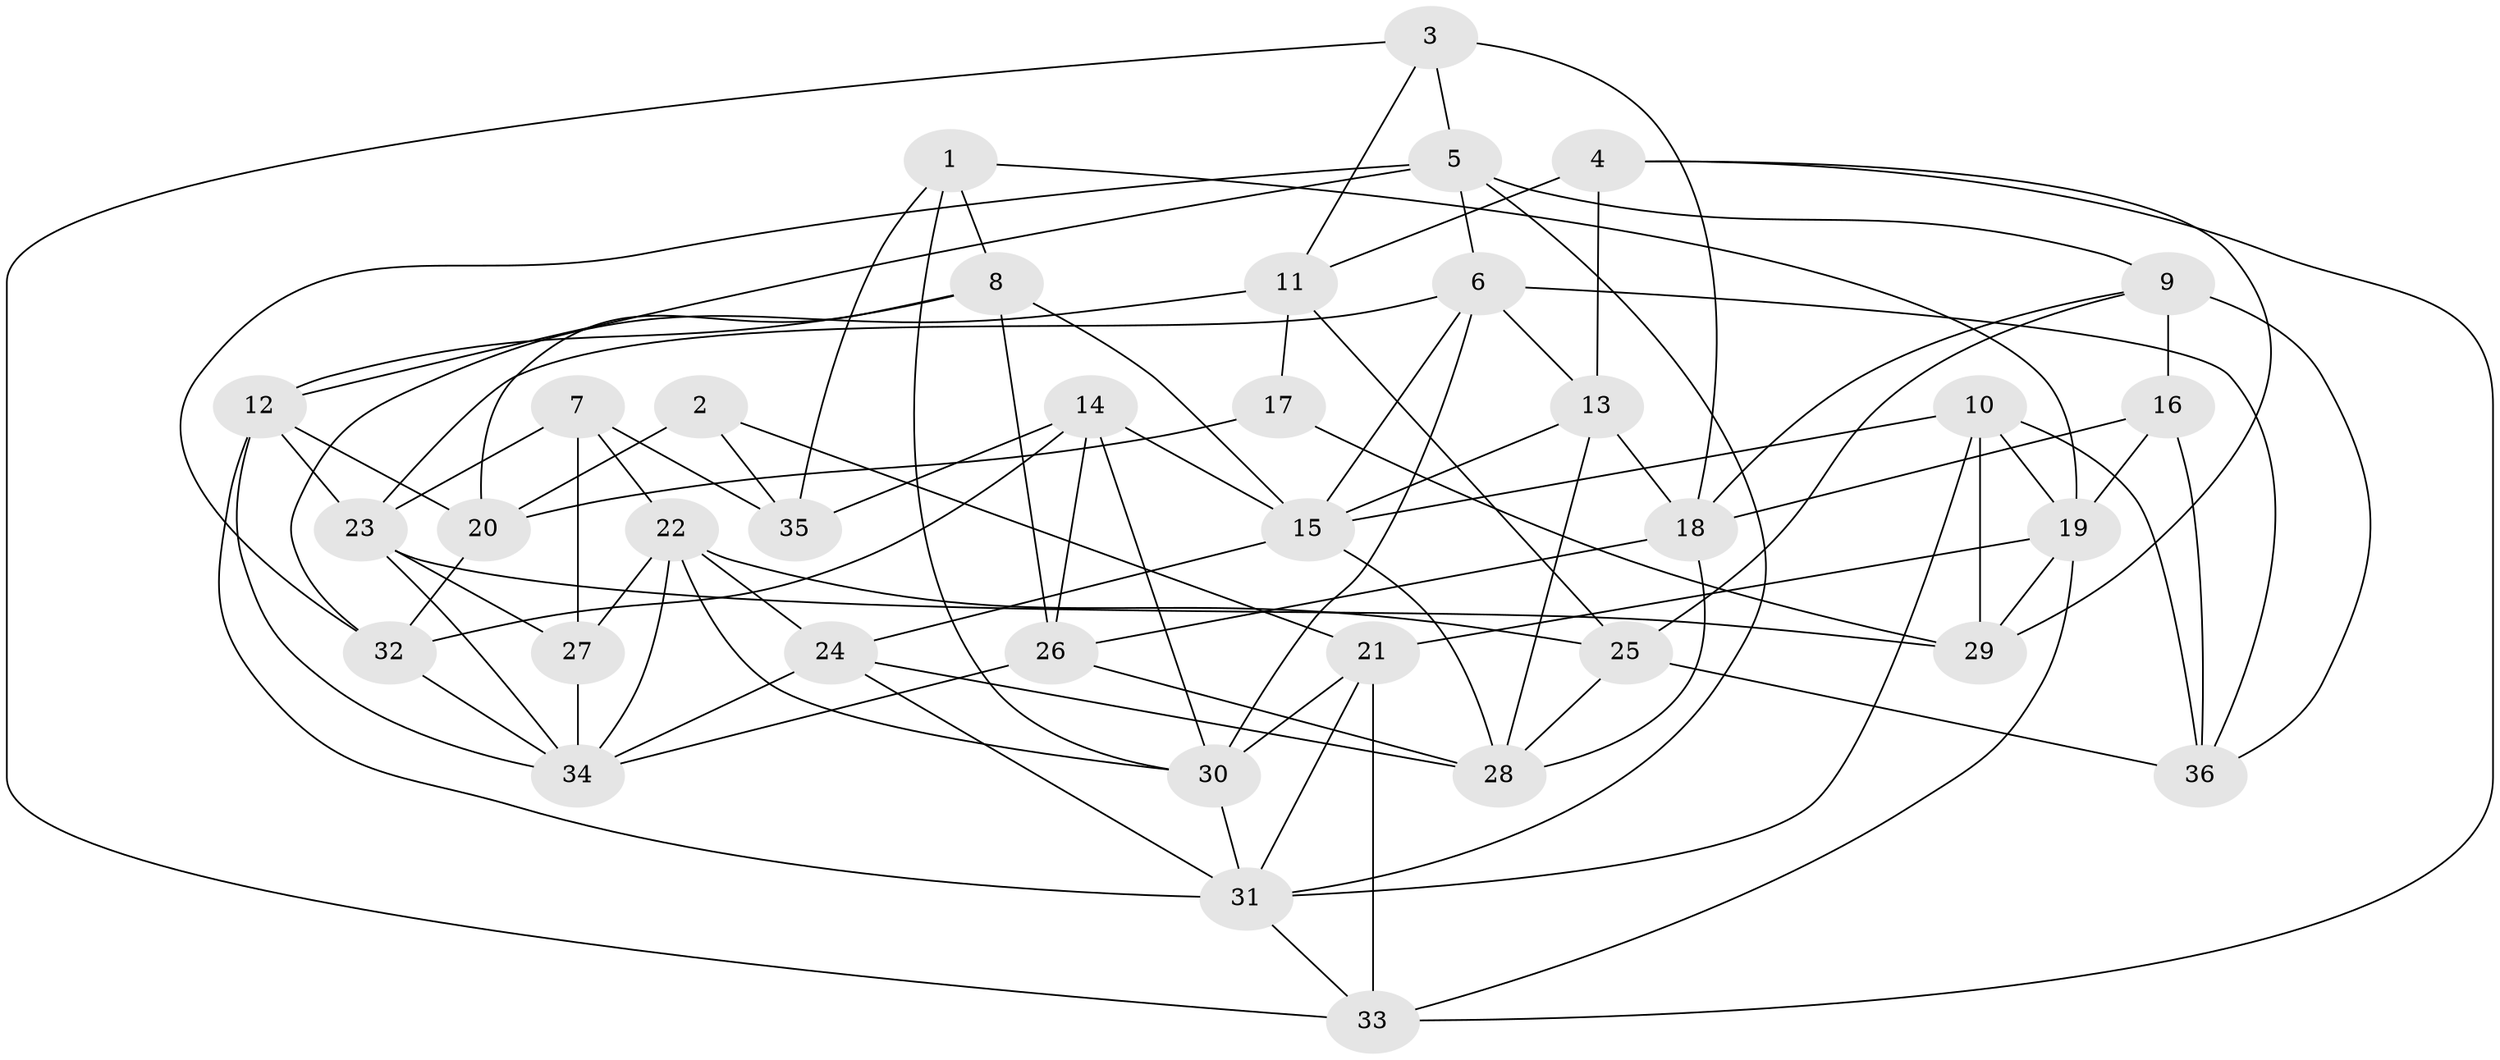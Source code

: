 // original degree distribution, {4: 1.0}
// Generated by graph-tools (version 1.1) at 2025/02/03/09/25 03:02:57]
// undirected, 36 vertices, 92 edges
graph export_dot {
graph [start="1"]
  node [color=gray90,style=filled];
  1;
  2;
  3;
  4;
  5;
  6;
  7;
  8;
  9;
  10;
  11;
  12;
  13;
  14;
  15;
  16;
  17;
  18;
  19;
  20;
  21;
  22;
  23;
  24;
  25;
  26;
  27;
  28;
  29;
  30;
  31;
  32;
  33;
  34;
  35;
  36;
  1 -- 8 [weight=1.0];
  1 -- 19 [weight=1.0];
  1 -- 30 [weight=1.0];
  1 -- 35 [weight=1.0];
  2 -- 20 [weight=1.0];
  2 -- 21 [weight=1.0];
  2 -- 35 [weight=2.0];
  3 -- 5 [weight=1.0];
  3 -- 11 [weight=1.0];
  3 -- 18 [weight=1.0];
  3 -- 33 [weight=1.0];
  4 -- 11 [weight=1.0];
  4 -- 13 [weight=1.0];
  4 -- 29 [weight=1.0];
  4 -- 33 [weight=1.0];
  5 -- 6 [weight=1.0];
  5 -- 9 [weight=1.0];
  5 -- 12 [weight=1.0];
  5 -- 31 [weight=1.0];
  5 -- 32 [weight=1.0];
  6 -- 13 [weight=1.0];
  6 -- 15 [weight=1.0];
  6 -- 23 [weight=1.0];
  6 -- 30 [weight=1.0];
  6 -- 36 [weight=1.0];
  7 -- 22 [weight=1.0];
  7 -- 23 [weight=1.0];
  7 -- 27 [weight=2.0];
  7 -- 35 [weight=2.0];
  8 -- 12 [weight=1.0];
  8 -- 15 [weight=1.0];
  8 -- 20 [weight=1.0];
  8 -- 26 [weight=2.0];
  9 -- 16 [weight=1.0];
  9 -- 18 [weight=1.0];
  9 -- 25 [weight=2.0];
  9 -- 36 [weight=1.0];
  10 -- 15 [weight=1.0];
  10 -- 19 [weight=1.0];
  10 -- 29 [weight=1.0];
  10 -- 31 [weight=1.0];
  10 -- 36 [weight=2.0];
  11 -- 17 [weight=2.0];
  11 -- 25 [weight=1.0];
  11 -- 32 [weight=1.0];
  12 -- 20 [weight=1.0];
  12 -- 23 [weight=1.0];
  12 -- 31 [weight=1.0];
  12 -- 34 [weight=1.0];
  13 -- 15 [weight=2.0];
  13 -- 18 [weight=1.0];
  13 -- 28 [weight=1.0];
  14 -- 15 [weight=1.0];
  14 -- 26 [weight=1.0];
  14 -- 30 [weight=1.0];
  14 -- 32 [weight=2.0];
  14 -- 35 [weight=1.0];
  15 -- 24 [weight=1.0];
  15 -- 28 [weight=1.0];
  16 -- 18 [weight=1.0];
  16 -- 19 [weight=1.0];
  16 -- 36 [weight=1.0];
  17 -- 20 [weight=2.0];
  17 -- 29 [weight=2.0];
  18 -- 26 [weight=1.0];
  18 -- 28 [weight=1.0];
  19 -- 21 [weight=1.0];
  19 -- 29 [weight=1.0];
  19 -- 33 [weight=1.0];
  20 -- 32 [weight=1.0];
  21 -- 30 [weight=1.0];
  21 -- 31 [weight=1.0];
  21 -- 33 [weight=2.0];
  22 -- 24 [weight=1.0];
  22 -- 25 [weight=1.0];
  22 -- 27 [weight=1.0];
  22 -- 30 [weight=1.0];
  22 -- 34 [weight=1.0];
  23 -- 27 [weight=1.0];
  23 -- 29 [weight=1.0];
  23 -- 34 [weight=1.0];
  24 -- 28 [weight=1.0];
  24 -- 31 [weight=2.0];
  24 -- 34 [weight=1.0];
  25 -- 28 [weight=1.0];
  25 -- 36 [weight=1.0];
  26 -- 28 [weight=1.0];
  26 -- 34 [weight=1.0];
  27 -- 34 [weight=2.0];
  30 -- 31 [weight=1.0];
  31 -- 33 [weight=1.0];
  32 -- 34 [weight=1.0];
}
